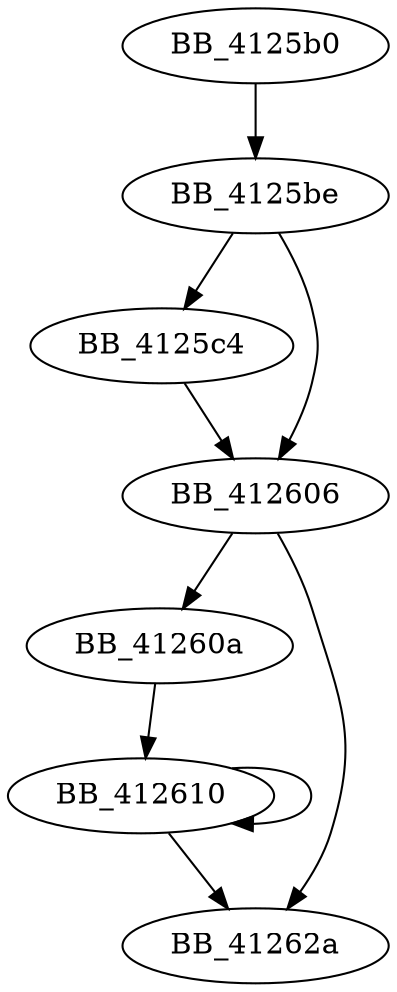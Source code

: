 DiGraph sub_4125B0{
BB_4125b0->BB_4125be
BB_4125be->BB_4125c4
BB_4125be->BB_412606
BB_4125c4->BB_412606
BB_412606->BB_41260a
BB_412606->BB_41262a
BB_41260a->BB_412610
BB_412610->BB_412610
BB_412610->BB_41262a
}
